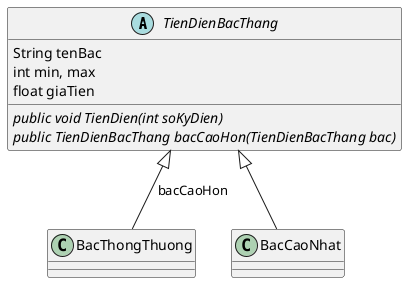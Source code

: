 @startuml

abstract class TienDienBacThang{
    String tenBac
    int min, max
    float giaTien
    public {abstract} void TienDien(int soKyDien)
    public {abstract} TienDienBacThang bacCaoHon(TienDienBacThang bac)

}
class BacThongThuong{

}
class BacCaoNhat{

}
TienDienBacThang <|-- BacThongThuong : bacCaoHon
TienDienBacThang <|-- BacCaoNhat

@enduml